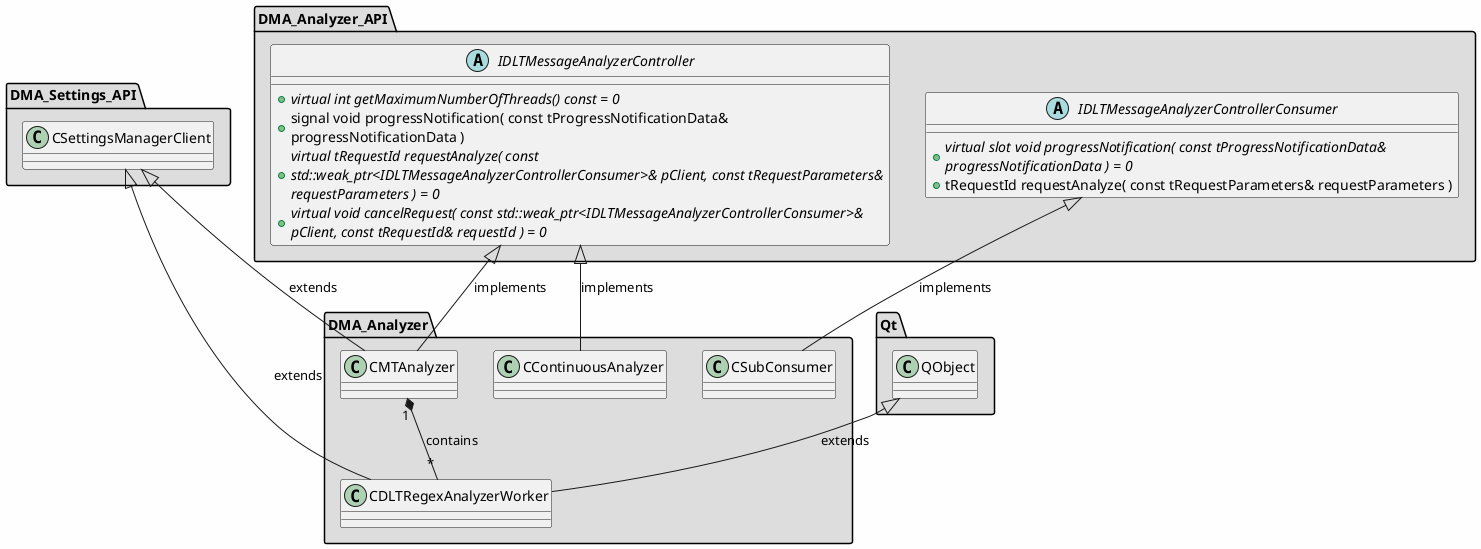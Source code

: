
@startuml

skinparam backgroundColor #FEFEFE
skinparam wrapWidth 600
package "DMA_Analyzer" #DDDDDD
{

class "CContinuousAnalyzer"
{
}

class "CDLTRegexAnalyzerWorker"
{
}

class "CMTAnalyzer"
{
}

class "CSubConsumer"
{
}

}

package "DMA_Analyzer_API" #DDDDDD
{

abstract class "IDLTMessageAnalyzerController"
{
    + {abstract} virtual int getMaximumNumberOfThreads() const = 0
    + signal void progressNotification( const tProgressNotificationData& progressNotificationData )
    + {abstract} virtual tRequestId requestAnalyze( const std::weak_ptr<IDLTMessageAnalyzerControllerConsumer>& pClient, const tRequestParameters& requestParameters ) = 0
    + {abstract} virtual void cancelRequest( const std::weak_ptr<IDLTMessageAnalyzerControllerConsumer>& pClient, const tRequestId& requestId ) = 0
}

abstract class "IDLTMessageAnalyzerControllerConsumer"
{
    + {abstract} virtual slot void progressNotification( const tProgressNotificationData& progressNotificationData ) = 0
    + tRequestId requestAnalyze( const tRequestParameters& requestParameters )
}

}

package "DMA_Settings_API" #DDDDDD
{

class "CSettingsManagerClient"
{
}

}

package "Qt" #DDDDDD
{

class "QObject"
{
}

}

'====================Inheritance section====================
IDLTMessageAnalyzerController <|-- CContinuousAnalyzer : implements
CSettingsManagerClient <|-- CDLTRegexAnalyzerWorker : extends
QObject <|-- CDLTRegexAnalyzerWorker : extends
CSettingsManagerClient <|-- CMTAnalyzer : extends
IDLTMessageAnalyzerController <|-- CMTAnalyzer : implements
IDLTMessageAnalyzerControllerConsumer <|-- CSubConsumer : implements

'====================Dependencies section====================
CMTAnalyzer "1" *-- "*" CDLTRegexAnalyzerWorker : contains

@enduml